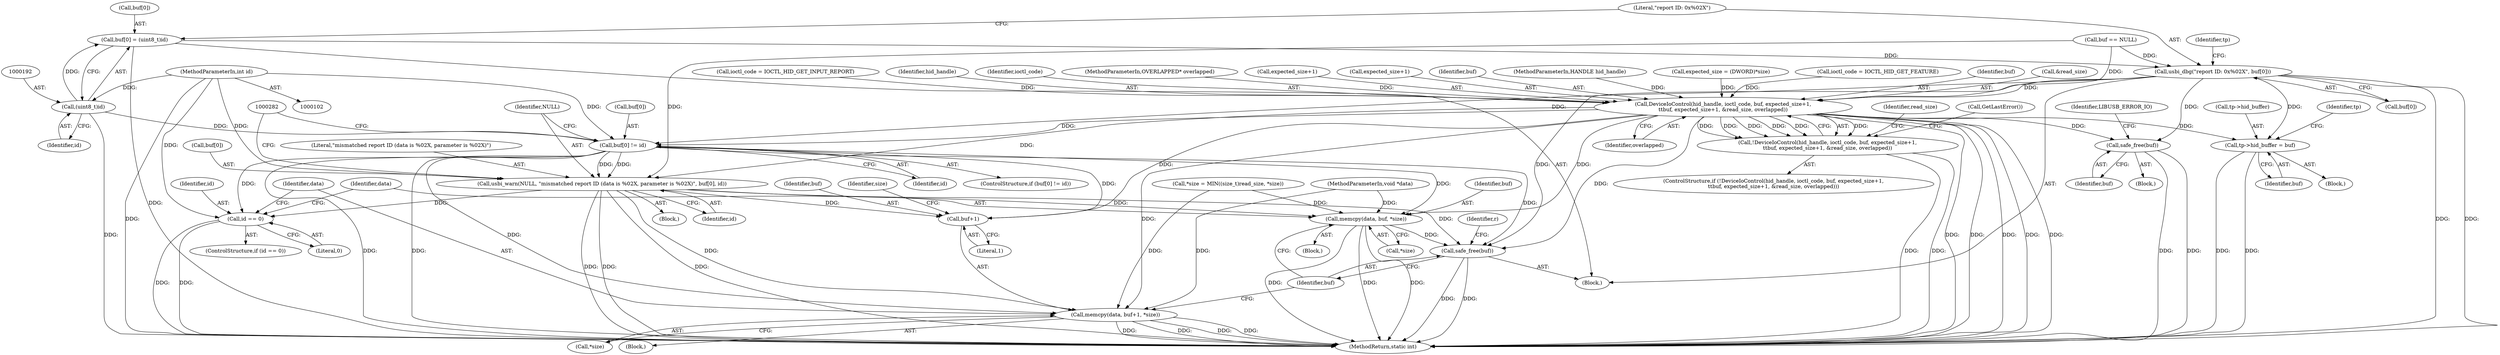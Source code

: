 digraph "1_Chrome_ac149a8d4371c0e01e0934fdd57b09e86f96b5b9_4@array" {
"1000187" [label="(Call,buf[0] = (uint8_t)id)"];
"1000191" [label="(Call,(uint8_t)id)"];
"1000105" [label="(MethodParameterIn,int id)"];
"1000194" [label="(Call,usbi_dbg(\"report ID: 0x%02X\", buf[0]))"];
"1000209" [label="(Call,DeviceIoControl(hid_handle, ioctl_code, buf, expected_size+1,\n\t\tbuf, expected_size+1, &read_size, overlapped))"];
"1000208" [label="(Call,!DeviceIoControl(hid_handle, ioctl_code, buf, expected_size+1,\n\t\tbuf, expected_size+1, &read_size, overlapped))"];
"1000233" [label="(Call,safe_free(buf))"];
"1000237" [label="(Call,tp->hid_buffer = buf)"];
"1000266" [label="(Call,buf[0] != id)"];
"1000272" [label="(Call,usbi_warn(NULL, \"mismatched report ID (data is %02X, parameter is %02X)\", buf[0], id))"];
"1000306" [label="(Call,id == 0)"];
"1000310" [label="(Call,memcpy(data, buf+1, *size))"];
"1000312" [label="(Call,buf+1)"];
"1000319" [label="(Call,memcpy(data, buf, *size))"];
"1000324" [label="(Call,safe_free(buf))"];
"1000270" [label="(Identifier,id)"];
"1000241" [label="(Identifier,buf)"];
"1000325" [label="(Identifier,buf)"];
"1000201" [label="(Identifier,tp)"];
"1000271" [label="(Block,)"];
"1000266" [label="(Call,buf[0] != id)"];
"1000213" [label="(Call,expected_size+1)"];
"1000217" [label="(Call,expected_size+1)"];
"1000228" [label="(Block,)"];
"1000226" [label="(Call,GetLastError())"];
"1000274" [label="(Literal,\"mismatched report ID (data is %02X, parameter is %02X)\")"];
"1000315" [label="(Call,*size)"];
"1000312" [label="(Call,buf+1)"];
"1000216" [label="(Identifier,buf)"];
"1000104" [label="(MethodParameterIn,HANDLE hid_handle)"];
"1000273" [label="(Identifier,NULL)"];
"1000193" [label="(Identifier,id)"];
"1000116" [label="(Call,expected_size = (DWORD)*size)"];
"1000309" [label="(Block,)"];
"1000316" [label="(Identifier,size)"];
"1000272" [label="(Call,usbi_warn(NULL, \"mismatched report ID (data is %02X, parameter is %02X)\", buf[0], id))"];
"1000161" [label="(Call,ioctl_code = IOCTL_HID_GET_FEATURE)"];
"1000311" [label="(Identifier,data)"];
"1000322" [label="(Call,*size)"];
"1000275" [label="(Call,buf[0])"];
"1000314" [label="(Literal,1)"];
"1000308" [label="(Literal,0)"];
"1000306" [label="(Call,id == 0)"];
"1000196" [label="(Call,buf[0])"];
"1000111" [label="(Block,)"];
"1000181" [label="(Call,buf == NULL)"];
"1000188" [label="(Call,buf[0])"];
"1000212" [label="(Identifier,buf)"];
"1000191" [label="(Call,(uint8_t)id)"];
"1000234" [label="(Identifier,buf)"];
"1000307" [label="(Identifier,id)"];
"1000209" [label="(Call,DeviceIoControl(hid_handle, ioctl_code, buf, expected_size+1,\n\t\tbuf, expected_size+1, &read_size, overlapped))"];
"1000187" [label="(Call,buf[0] = (uint8_t)id)"];
"1000305" [label="(ControlStructure,if (id == 0))"];
"1000296" [label="(Call,*size = MIN((size_t)read_size, *size))"];
"1000195" [label="(Literal,\"report ID: 0x%02X\")"];
"1000220" [label="(Call,&read_size)"];
"1000313" [label="(Identifier,buf)"];
"1000318" [label="(Block,)"];
"1000310" [label="(Call,memcpy(data, buf+1, *size))"];
"1000207" [label="(ControlStructure,if (!DeviceIoControl(hid_handle, ioctl_code, buf, expected_size+1,\n\t\tbuf, expected_size+1, &read_size, overlapped)))"];
"1000320" [label="(Identifier,data)"];
"1000237" [label="(Call,tp->hid_buffer = buf)"];
"1000156" [label="(Call,ioctl_code = IOCTL_HID_GET_INPUT_REPORT)"];
"1000278" [label="(Identifier,id)"];
"1000327" [label="(Identifier,r)"];
"1000194" [label="(Call,usbi_dbg(\"report ID: 0x%02X\", buf[0]))"];
"1000208" [label="(Call,!DeviceIoControl(hid_handle, ioctl_code, buf, expected_size+1,\n\t\tbuf, expected_size+1, &read_size, overlapped))"];
"1000238" [label="(Call,tp->hid_buffer)"];
"1000328" [label="(MethodReturn,static int)"];
"1000244" [label="(Identifier,tp)"];
"1000253" [label="(Identifier,read_size)"];
"1000236" [label="(Identifier,LIBUSB_ERROR_IO)"];
"1000222" [label="(Identifier,overlapped)"];
"1000223" [label="(Block,)"];
"1000210" [label="(Identifier,hid_handle)"];
"1000267" [label="(Call,buf[0])"];
"1000319" [label="(Call,memcpy(data, buf, *size))"];
"1000211" [label="(Identifier,ioctl_code)"];
"1000105" [label="(MethodParameterIn,int id)"];
"1000265" [label="(ControlStructure,if (buf[0] != id))"];
"1000324" [label="(Call,safe_free(buf))"];
"1000109" [label="(MethodParameterIn,OVERLAPPED* overlapped)"];
"1000321" [label="(Identifier,buf)"];
"1000233" [label="(Call,safe_free(buf))"];
"1000106" [label="(MethodParameterIn,void *data)"];
"1000187" -> "1000111"  [label="AST: "];
"1000187" -> "1000191"  [label="CFG: "];
"1000188" -> "1000187"  [label="AST: "];
"1000191" -> "1000187"  [label="AST: "];
"1000195" -> "1000187"  [label="CFG: "];
"1000187" -> "1000328"  [label="DDG: "];
"1000191" -> "1000187"  [label="DDG: "];
"1000187" -> "1000194"  [label="DDG: "];
"1000191" -> "1000193"  [label="CFG: "];
"1000192" -> "1000191"  [label="AST: "];
"1000193" -> "1000191"  [label="AST: "];
"1000191" -> "1000328"  [label="DDG: "];
"1000105" -> "1000191"  [label="DDG: "];
"1000191" -> "1000266"  [label="DDG: "];
"1000105" -> "1000102"  [label="AST: "];
"1000105" -> "1000328"  [label="DDG: "];
"1000105" -> "1000266"  [label="DDG: "];
"1000105" -> "1000272"  [label="DDG: "];
"1000105" -> "1000306"  [label="DDG: "];
"1000194" -> "1000111"  [label="AST: "];
"1000194" -> "1000196"  [label="CFG: "];
"1000195" -> "1000194"  [label="AST: "];
"1000196" -> "1000194"  [label="AST: "];
"1000201" -> "1000194"  [label="CFG: "];
"1000194" -> "1000328"  [label="DDG: "];
"1000194" -> "1000328"  [label="DDG: "];
"1000181" -> "1000194"  [label="DDG: "];
"1000194" -> "1000209"  [label="DDG: "];
"1000194" -> "1000233"  [label="DDG: "];
"1000194" -> "1000237"  [label="DDG: "];
"1000194" -> "1000266"  [label="DDG: "];
"1000194" -> "1000324"  [label="DDG: "];
"1000209" -> "1000208"  [label="AST: "];
"1000209" -> "1000222"  [label="CFG: "];
"1000210" -> "1000209"  [label="AST: "];
"1000211" -> "1000209"  [label="AST: "];
"1000212" -> "1000209"  [label="AST: "];
"1000213" -> "1000209"  [label="AST: "];
"1000216" -> "1000209"  [label="AST: "];
"1000217" -> "1000209"  [label="AST: "];
"1000220" -> "1000209"  [label="AST: "];
"1000222" -> "1000209"  [label="AST: "];
"1000208" -> "1000209"  [label="CFG: "];
"1000209" -> "1000328"  [label="DDG: "];
"1000209" -> "1000328"  [label="DDG: "];
"1000209" -> "1000328"  [label="DDG: "];
"1000209" -> "1000328"  [label="DDG: "];
"1000209" -> "1000328"  [label="DDG: "];
"1000209" -> "1000208"  [label="DDG: "];
"1000209" -> "1000208"  [label="DDG: "];
"1000209" -> "1000208"  [label="DDG: "];
"1000209" -> "1000208"  [label="DDG: "];
"1000209" -> "1000208"  [label="DDG: "];
"1000209" -> "1000208"  [label="DDG: "];
"1000104" -> "1000209"  [label="DDG: "];
"1000156" -> "1000209"  [label="DDG: "];
"1000161" -> "1000209"  [label="DDG: "];
"1000181" -> "1000209"  [label="DDG: "];
"1000116" -> "1000209"  [label="DDG: "];
"1000109" -> "1000209"  [label="DDG: "];
"1000209" -> "1000233"  [label="DDG: "];
"1000209" -> "1000237"  [label="DDG: "];
"1000209" -> "1000266"  [label="DDG: "];
"1000209" -> "1000272"  [label="DDG: "];
"1000209" -> "1000310"  [label="DDG: "];
"1000209" -> "1000312"  [label="DDG: "];
"1000209" -> "1000319"  [label="DDG: "];
"1000209" -> "1000324"  [label="DDG: "];
"1000208" -> "1000207"  [label="AST: "];
"1000226" -> "1000208"  [label="CFG: "];
"1000253" -> "1000208"  [label="CFG: "];
"1000208" -> "1000328"  [label="DDG: "];
"1000208" -> "1000328"  [label="DDG: "];
"1000233" -> "1000228"  [label="AST: "];
"1000233" -> "1000234"  [label="CFG: "];
"1000234" -> "1000233"  [label="AST: "];
"1000236" -> "1000233"  [label="CFG: "];
"1000233" -> "1000328"  [label="DDG: "];
"1000233" -> "1000328"  [label="DDG: "];
"1000237" -> "1000223"  [label="AST: "];
"1000237" -> "1000241"  [label="CFG: "];
"1000238" -> "1000237"  [label="AST: "];
"1000241" -> "1000237"  [label="AST: "];
"1000244" -> "1000237"  [label="CFG: "];
"1000237" -> "1000328"  [label="DDG: "];
"1000237" -> "1000328"  [label="DDG: "];
"1000266" -> "1000265"  [label="AST: "];
"1000266" -> "1000270"  [label="CFG: "];
"1000267" -> "1000266"  [label="AST: "];
"1000270" -> "1000266"  [label="AST: "];
"1000273" -> "1000266"  [label="CFG: "];
"1000282" -> "1000266"  [label="CFG: "];
"1000266" -> "1000328"  [label="DDG: "];
"1000266" -> "1000328"  [label="DDG: "];
"1000266" -> "1000272"  [label="DDG: "];
"1000266" -> "1000272"  [label="DDG: "];
"1000266" -> "1000306"  [label="DDG: "];
"1000266" -> "1000310"  [label="DDG: "];
"1000266" -> "1000312"  [label="DDG: "];
"1000266" -> "1000319"  [label="DDG: "];
"1000266" -> "1000324"  [label="DDG: "];
"1000272" -> "1000271"  [label="AST: "];
"1000272" -> "1000278"  [label="CFG: "];
"1000273" -> "1000272"  [label="AST: "];
"1000274" -> "1000272"  [label="AST: "];
"1000275" -> "1000272"  [label="AST: "];
"1000278" -> "1000272"  [label="AST: "];
"1000282" -> "1000272"  [label="CFG: "];
"1000272" -> "1000328"  [label="DDG: "];
"1000272" -> "1000328"  [label="DDG: "];
"1000272" -> "1000328"  [label="DDG: "];
"1000181" -> "1000272"  [label="DDG: "];
"1000272" -> "1000306"  [label="DDG: "];
"1000272" -> "1000310"  [label="DDG: "];
"1000272" -> "1000312"  [label="DDG: "];
"1000272" -> "1000319"  [label="DDG: "];
"1000272" -> "1000324"  [label="DDG: "];
"1000306" -> "1000305"  [label="AST: "];
"1000306" -> "1000308"  [label="CFG: "];
"1000307" -> "1000306"  [label="AST: "];
"1000308" -> "1000306"  [label="AST: "];
"1000311" -> "1000306"  [label="CFG: "];
"1000320" -> "1000306"  [label="CFG: "];
"1000306" -> "1000328"  [label="DDG: "];
"1000306" -> "1000328"  [label="DDG: "];
"1000310" -> "1000309"  [label="AST: "];
"1000310" -> "1000315"  [label="CFG: "];
"1000311" -> "1000310"  [label="AST: "];
"1000312" -> "1000310"  [label="AST: "];
"1000315" -> "1000310"  [label="AST: "];
"1000325" -> "1000310"  [label="CFG: "];
"1000310" -> "1000328"  [label="DDG: "];
"1000310" -> "1000328"  [label="DDG: "];
"1000310" -> "1000328"  [label="DDG: "];
"1000310" -> "1000328"  [label="DDG: "];
"1000106" -> "1000310"  [label="DDG: "];
"1000296" -> "1000310"  [label="DDG: "];
"1000312" -> "1000314"  [label="CFG: "];
"1000313" -> "1000312"  [label="AST: "];
"1000314" -> "1000312"  [label="AST: "];
"1000316" -> "1000312"  [label="CFG: "];
"1000319" -> "1000318"  [label="AST: "];
"1000319" -> "1000322"  [label="CFG: "];
"1000320" -> "1000319"  [label="AST: "];
"1000321" -> "1000319"  [label="AST: "];
"1000322" -> "1000319"  [label="AST: "];
"1000325" -> "1000319"  [label="CFG: "];
"1000319" -> "1000328"  [label="DDG: "];
"1000319" -> "1000328"  [label="DDG: "];
"1000319" -> "1000328"  [label="DDG: "];
"1000106" -> "1000319"  [label="DDG: "];
"1000296" -> "1000319"  [label="DDG: "];
"1000319" -> "1000324"  [label="DDG: "];
"1000324" -> "1000111"  [label="AST: "];
"1000324" -> "1000325"  [label="CFG: "];
"1000325" -> "1000324"  [label="AST: "];
"1000327" -> "1000324"  [label="CFG: "];
"1000324" -> "1000328"  [label="DDG: "];
"1000324" -> "1000328"  [label="DDG: "];
}
